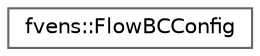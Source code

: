 digraph "Graphical Class Hierarchy"
{
 // LATEX_PDF_SIZE
  bgcolor="transparent";
  edge [fontname=Helvetica,fontsize=10,labelfontname=Helvetica,labelfontsize=10];
  node [fontname=Helvetica,fontsize=10,shape=box,height=0.2,width=0.4];
  rankdir="LR";
  Node0 [id="Node000000",label="fvens::FlowBCConfig",height=0.2,width=0.4,color="grey40", fillcolor="white", style="filled",URL="$structfvens_1_1FlowBCConfig.html",tooltip="Definition of boundary condition at one particular boundary."];
}
